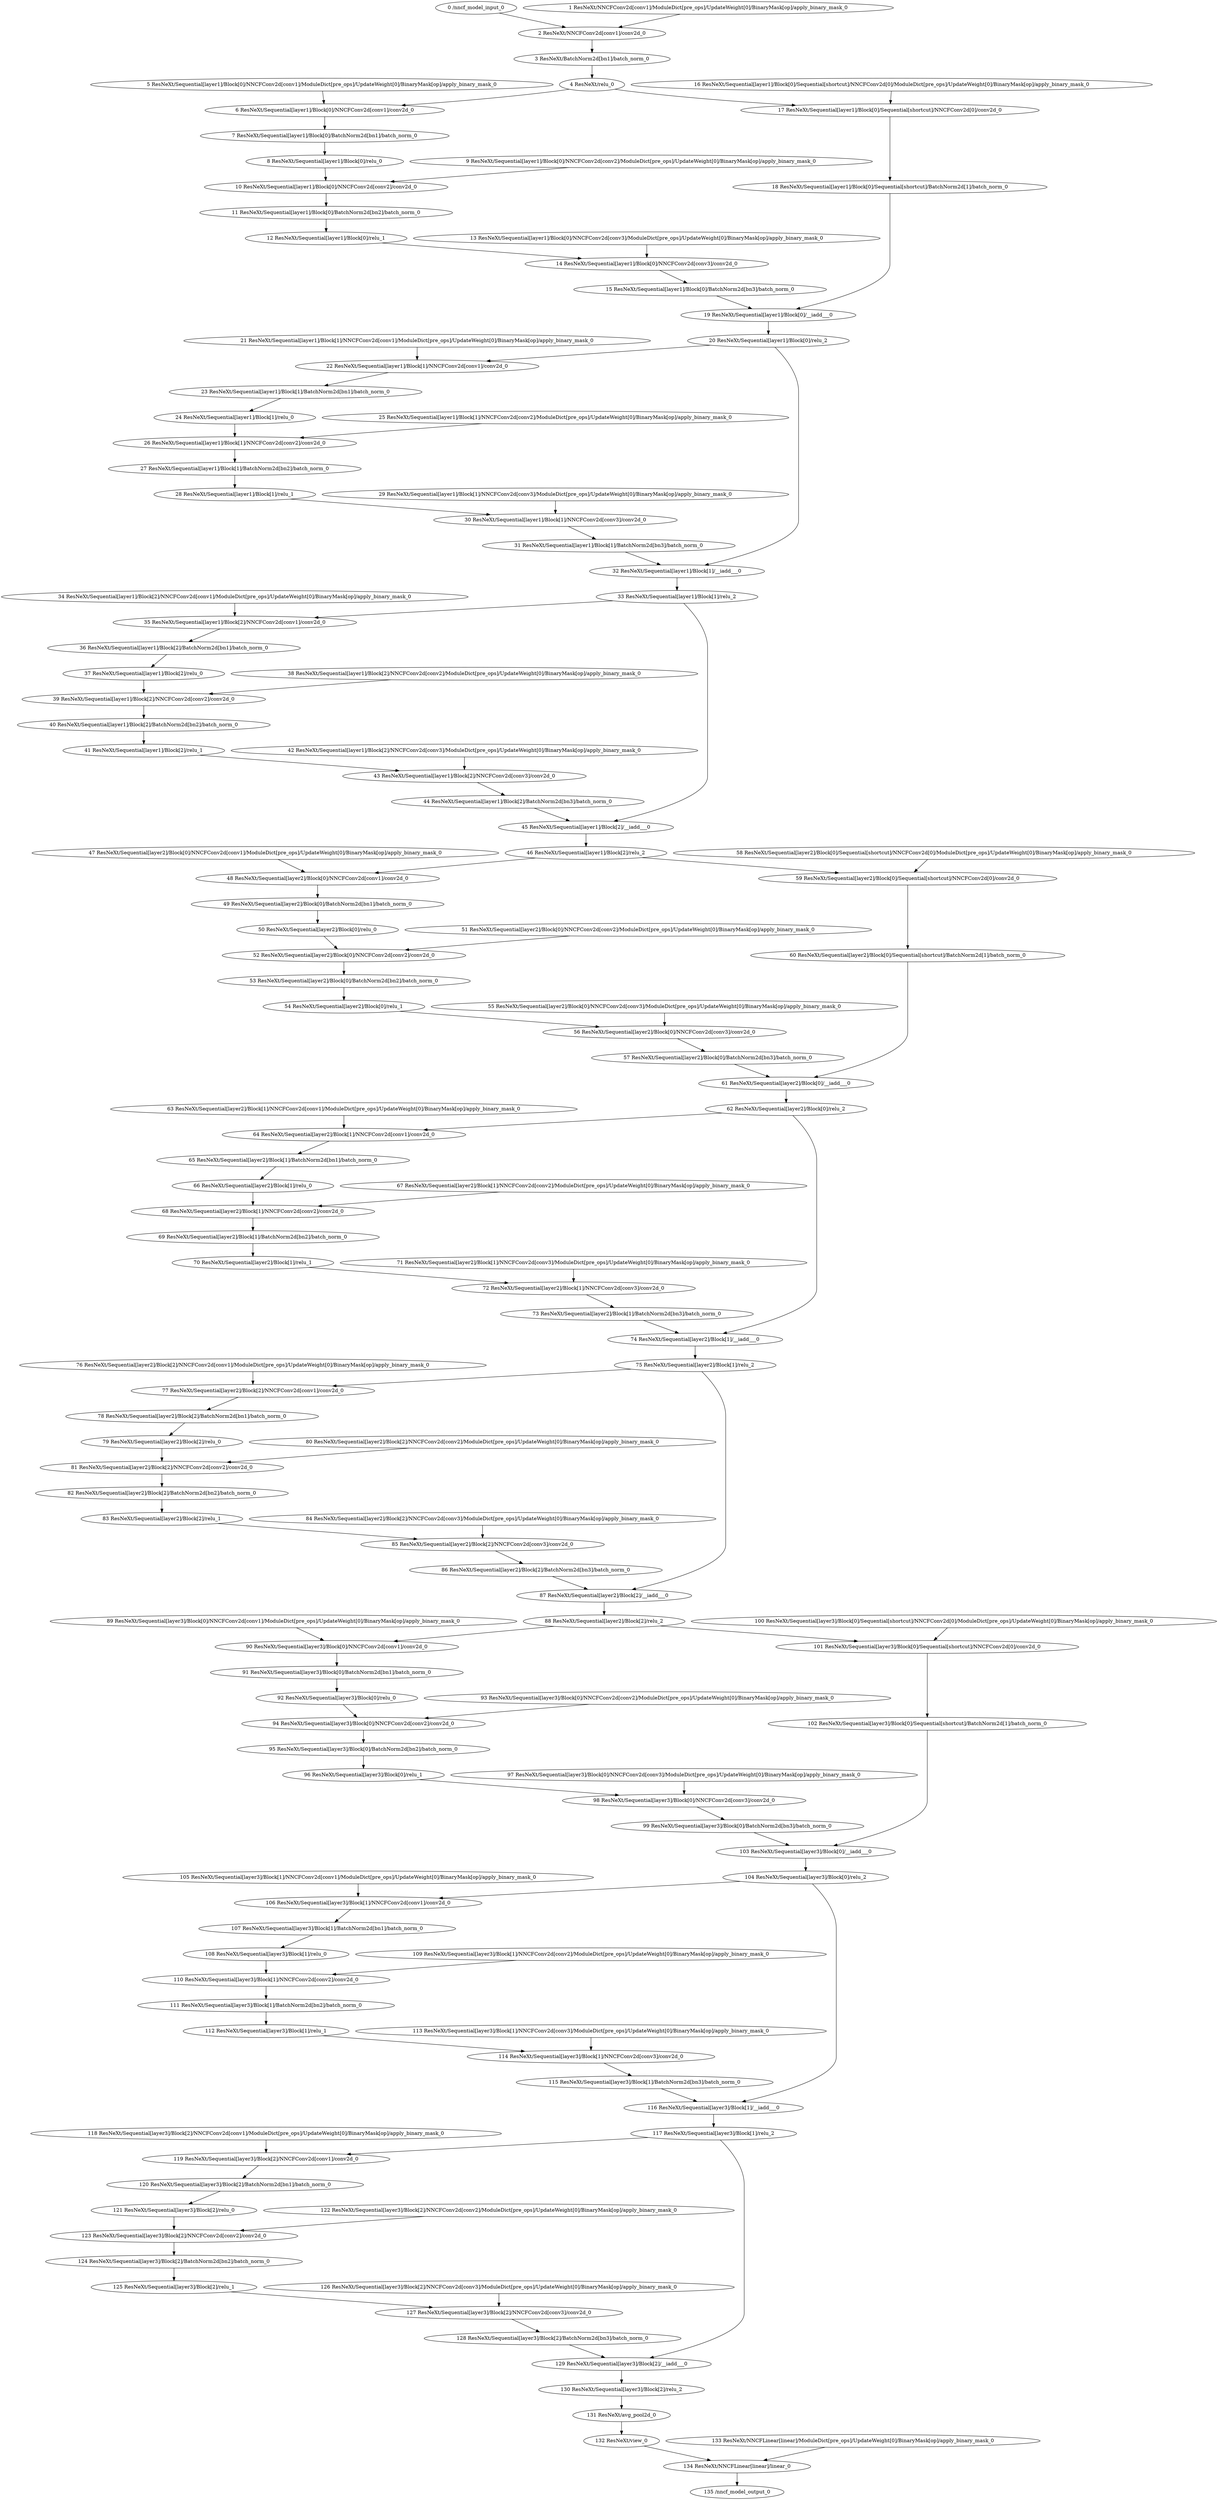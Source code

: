 strict digraph  {
"0 /nncf_model_input_0" [id=0, type=nncf_model_input];
"1 ResNeXt/NNCFConv2d[conv1]/ModuleDict[pre_ops]/UpdateWeight[0]/BinaryMask[op]/apply_binary_mask_0" [id=1, type=apply_binary_mask];
"2 ResNeXt/NNCFConv2d[conv1]/conv2d_0" [id=2, type=conv2d];
"3 ResNeXt/BatchNorm2d[bn1]/batch_norm_0" [id=3, type=batch_norm];
"4 ResNeXt/relu_0" [id=4, type=relu];
"5 ResNeXt/Sequential[layer1]/Block[0]/NNCFConv2d[conv1]/ModuleDict[pre_ops]/UpdateWeight[0]/BinaryMask[op]/apply_binary_mask_0" [id=5, type=apply_binary_mask];
"6 ResNeXt/Sequential[layer1]/Block[0]/NNCFConv2d[conv1]/conv2d_0" [id=6, type=conv2d];
"7 ResNeXt/Sequential[layer1]/Block[0]/BatchNorm2d[bn1]/batch_norm_0" [id=7, type=batch_norm];
"8 ResNeXt/Sequential[layer1]/Block[0]/relu_0" [id=8, type=relu];
"9 ResNeXt/Sequential[layer1]/Block[0]/NNCFConv2d[conv2]/ModuleDict[pre_ops]/UpdateWeight[0]/BinaryMask[op]/apply_binary_mask_0" [id=9, type=apply_binary_mask];
"10 ResNeXt/Sequential[layer1]/Block[0]/NNCFConv2d[conv2]/conv2d_0" [id=10, type=conv2d];
"11 ResNeXt/Sequential[layer1]/Block[0]/BatchNorm2d[bn2]/batch_norm_0" [id=11, type=batch_norm];
"12 ResNeXt/Sequential[layer1]/Block[0]/relu_1" [id=12, type=relu];
"13 ResNeXt/Sequential[layer1]/Block[0]/NNCFConv2d[conv3]/ModuleDict[pre_ops]/UpdateWeight[0]/BinaryMask[op]/apply_binary_mask_0" [id=13, type=apply_binary_mask];
"14 ResNeXt/Sequential[layer1]/Block[0]/NNCFConv2d[conv3]/conv2d_0" [id=14, type=conv2d];
"15 ResNeXt/Sequential[layer1]/Block[0]/BatchNorm2d[bn3]/batch_norm_0" [id=15, type=batch_norm];
"16 ResNeXt/Sequential[layer1]/Block[0]/Sequential[shortcut]/NNCFConv2d[0]/ModuleDict[pre_ops]/UpdateWeight[0]/BinaryMask[op]/apply_binary_mask_0" [id=16, type=apply_binary_mask];
"17 ResNeXt/Sequential[layer1]/Block[0]/Sequential[shortcut]/NNCFConv2d[0]/conv2d_0" [id=17, type=conv2d];
"18 ResNeXt/Sequential[layer1]/Block[0]/Sequential[shortcut]/BatchNorm2d[1]/batch_norm_0" [id=18, type=batch_norm];
"19 ResNeXt/Sequential[layer1]/Block[0]/__iadd___0" [id=19, type=__iadd__];
"20 ResNeXt/Sequential[layer1]/Block[0]/relu_2" [id=20, type=relu];
"21 ResNeXt/Sequential[layer1]/Block[1]/NNCFConv2d[conv1]/ModuleDict[pre_ops]/UpdateWeight[0]/BinaryMask[op]/apply_binary_mask_0" [id=21, type=apply_binary_mask];
"22 ResNeXt/Sequential[layer1]/Block[1]/NNCFConv2d[conv1]/conv2d_0" [id=22, type=conv2d];
"23 ResNeXt/Sequential[layer1]/Block[1]/BatchNorm2d[bn1]/batch_norm_0" [id=23, type=batch_norm];
"24 ResNeXt/Sequential[layer1]/Block[1]/relu_0" [id=24, type=relu];
"25 ResNeXt/Sequential[layer1]/Block[1]/NNCFConv2d[conv2]/ModuleDict[pre_ops]/UpdateWeight[0]/BinaryMask[op]/apply_binary_mask_0" [id=25, type=apply_binary_mask];
"26 ResNeXt/Sequential[layer1]/Block[1]/NNCFConv2d[conv2]/conv2d_0" [id=26, type=conv2d];
"27 ResNeXt/Sequential[layer1]/Block[1]/BatchNorm2d[bn2]/batch_norm_0" [id=27, type=batch_norm];
"28 ResNeXt/Sequential[layer1]/Block[1]/relu_1" [id=28, type=relu];
"29 ResNeXt/Sequential[layer1]/Block[1]/NNCFConv2d[conv3]/ModuleDict[pre_ops]/UpdateWeight[0]/BinaryMask[op]/apply_binary_mask_0" [id=29, type=apply_binary_mask];
"30 ResNeXt/Sequential[layer1]/Block[1]/NNCFConv2d[conv3]/conv2d_0" [id=30, type=conv2d];
"31 ResNeXt/Sequential[layer1]/Block[1]/BatchNorm2d[bn3]/batch_norm_0" [id=31, type=batch_norm];
"32 ResNeXt/Sequential[layer1]/Block[1]/__iadd___0" [id=32, type=__iadd__];
"33 ResNeXt/Sequential[layer1]/Block[1]/relu_2" [id=33, type=relu];
"34 ResNeXt/Sequential[layer1]/Block[2]/NNCFConv2d[conv1]/ModuleDict[pre_ops]/UpdateWeight[0]/BinaryMask[op]/apply_binary_mask_0" [id=34, type=apply_binary_mask];
"35 ResNeXt/Sequential[layer1]/Block[2]/NNCFConv2d[conv1]/conv2d_0" [id=35, type=conv2d];
"36 ResNeXt/Sequential[layer1]/Block[2]/BatchNorm2d[bn1]/batch_norm_0" [id=36, type=batch_norm];
"37 ResNeXt/Sequential[layer1]/Block[2]/relu_0" [id=37, type=relu];
"38 ResNeXt/Sequential[layer1]/Block[2]/NNCFConv2d[conv2]/ModuleDict[pre_ops]/UpdateWeight[0]/BinaryMask[op]/apply_binary_mask_0" [id=38, type=apply_binary_mask];
"39 ResNeXt/Sequential[layer1]/Block[2]/NNCFConv2d[conv2]/conv2d_0" [id=39, type=conv2d];
"40 ResNeXt/Sequential[layer1]/Block[2]/BatchNorm2d[bn2]/batch_norm_0" [id=40, type=batch_norm];
"41 ResNeXt/Sequential[layer1]/Block[2]/relu_1" [id=41, type=relu];
"42 ResNeXt/Sequential[layer1]/Block[2]/NNCFConv2d[conv3]/ModuleDict[pre_ops]/UpdateWeight[0]/BinaryMask[op]/apply_binary_mask_0" [id=42, type=apply_binary_mask];
"43 ResNeXt/Sequential[layer1]/Block[2]/NNCFConv2d[conv3]/conv2d_0" [id=43, type=conv2d];
"44 ResNeXt/Sequential[layer1]/Block[2]/BatchNorm2d[bn3]/batch_norm_0" [id=44, type=batch_norm];
"45 ResNeXt/Sequential[layer1]/Block[2]/__iadd___0" [id=45, type=__iadd__];
"46 ResNeXt/Sequential[layer1]/Block[2]/relu_2" [id=46, type=relu];
"47 ResNeXt/Sequential[layer2]/Block[0]/NNCFConv2d[conv1]/ModuleDict[pre_ops]/UpdateWeight[0]/BinaryMask[op]/apply_binary_mask_0" [id=47, type=apply_binary_mask];
"48 ResNeXt/Sequential[layer2]/Block[0]/NNCFConv2d[conv1]/conv2d_0" [id=48, type=conv2d];
"49 ResNeXt/Sequential[layer2]/Block[0]/BatchNorm2d[bn1]/batch_norm_0" [id=49, type=batch_norm];
"50 ResNeXt/Sequential[layer2]/Block[0]/relu_0" [id=50, type=relu];
"51 ResNeXt/Sequential[layer2]/Block[0]/NNCFConv2d[conv2]/ModuleDict[pre_ops]/UpdateWeight[0]/BinaryMask[op]/apply_binary_mask_0" [id=51, type=apply_binary_mask];
"52 ResNeXt/Sequential[layer2]/Block[0]/NNCFConv2d[conv2]/conv2d_0" [id=52, type=conv2d];
"53 ResNeXt/Sequential[layer2]/Block[0]/BatchNorm2d[bn2]/batch_norm_0" [id=53, type=batch_norm];
"54 ResNeXt/Sequential[layer2]/Block[0]/relu_1" [id=54, type=relu];
"55 ResNeXt/Sequential[layer2]/Block[0]/NNCFConv2d[conv3]/ModuleDict[pre_ops]/UpdateWeight[0]/BinaryMask[op]/apply_binary_mask_0" [id=55, type=apply_binary_mask];
"56 ResNeXt/Sequential[layer2]/Block[0]/NNCFConv2d[conv3]/conv2d_0" [id=56, type=conv2d];
"57 ResNeXt/Sequential[layer2]/Block[0]/BatchNorm2d[bn3]/batch_norm_0" [id=57, type=batch_norm];
"58 ResNeXt/Sequential[layer2]/Block[0]/Sequential[shortcut]/NNCFConv2d[0]/ModuleDict[pre_ops]/UpdateWeight[0]/BinaryMask[op]/apply_binary_mask_0" [id=58, type=apply_binary_mask];
"59 ResNeXt/Sequential[layer2]/Block[0]/Sequential[shortcut]/NNCFConv2d[0]/conv2d_0" [id=59, type=conv2d];
"60 ResNeXt/Sequential[layer2]/Block[0]/Sequential[shortcut]/BatchNorm2d[1]/batch_norm_0" [id=60, type=batch_norm];
"61 ResNeXt/Sequential[layer2]/Block[0]/__iadd___0" [id=61, type=__iadd__];
"62 ResNeXt/Sequential[layer2]/Block[0]/relu_2" [id=62, type=relu];
"63 ResNeXt/Sequential[layer2]/Block[1]/NNCFConv2d[conv1]/ModuleDict[pre_ops]/UpdateWeight[0]/BinaryMask[op]/apply_binary_mask_0" [id=63, type=apply_binary_mask];
"64 ResNeXt/Sequential[layer2]/Block[1]/NNCFConv2d[conv1]/conv2d_0" [id=64, type=conv2d];
"65 ResNeXt/Sequential[layer2]/Block[1]/BatchNorm2d[bn1]/batch_norm_0" [id=65, type=batch_norm];
"66 ResNeXt/Sequential[layer2]/Block[1]/relu_0" [id=66, type=relu];
"67 ResNeXt/Sequential[layer2]/Block[1]/NNCFConv2d[conv2]/ModuleDict[pre_ops]/UpdateWeight[0]/BinaryMask[op]/apply_binary_mask_0" [id=67, type=apply_binary_mask];
"68 ResNeXt/Sequential[layer2]/Block[1]/NNCFConv2d[conv2]/conv2d_0" [id=68, type=conv2d];
"69 ResNeXt/Sequential[layer2]/Block[1]/BatchNorm2d[bn2]/batch_norm_0" [id=69, type=batch_norm];
"70 ResNeXt/Sequential[layer2]/Block[1]/relu_1" [id=70, type=relu];
"71 ResNeXt/Sequential[layer2]/Block[1]/NNCFConv2d[conv3]/ModuleDict[pre_ops]/UpdateWeight[0]/BinaryMask[op]/apply_binary_mask_0" [id=71, type=apply_binary_mask];
"72 ResNeXt/Sequential[layer2]/Block[1]/NNCFConv2d[conv3]/conv2d_0" [id=72, type=conv2d];
"73 ResNeXt/Sequential[layer2]/Block[1]/BatchNorm2d[bn3]/batch_norm_0" [id=73, type=batch_norm];
"74 ResNeXt/Sequential[layer2]/Block[1]/__iadd___0" [id=74, type=__iadd__];
"75 ResNeXt/Sequential[layer2]/Block[1]/relu_2" [id=75, type=relu];
"76 ResNeXt/Sequential[layer2]/Block[2]/NNCFConv2d[conv1]/ModuleDict[pre_ops]/UpdateWeight[0]/BinaryMask[op]/apply_binary_mask_0" [id=76, type=apply_binary_mask];
"77 ResNeXt/Sequential[layer2]/Block[2]/NNCFConv2d[conv1]/conv2d_0" [id=77, type=conv2d];
"78 ResNeXt/Sequential[layer2]/Block[2]/BatchNorm2d[bn1]/batch_norm_0" [id=78, type=batch_norm];
"79 ResNeXt/Sequential[layer2]/Block[2]/relu_0" [id=79, type=relu];
"80 ResNeXt/Sequential[layer2]/Block[2]/NNCFConv2d[conv2]/ModuleDict[pre_ops]/UpdateWeight[0]/BinaryMask[op]/apply_binary_mask_0" [id=80, type=apply_binary_mask];
"81 ResNeXt/Sequential[layer2]/Block[2]/NNCFConv2d[conv2]/conv2d_0" [id=81, type=conv2d];
"82 ResNeXt/Sequential[layer2]/Block[2]/BatchNorm2d[bn2]/batch_norm_0" [id=82, type=batch_norm];
"83 ResNeXt/Sequential[layer2]/Block[2]/relu_1" [id=83, type=relu];
"84 ResNeXt/Sequential[layer2]/Block[2]/NNCFConv2d[conv3]/ModuleDict[pre_ops]/UpdateWeight[0]/BinaryMask[op]/apply_binary_mask_0" [id=84, type=apply_binary_mask];
"85 ResNeXt/Sequential[layer2]/Block[2]/NNCFConv2d[conv3]/conv2d_0" [id=85, type=conv2d];
"86 ResNeXt/Sequential[layer2]/Block[2]/BatchNorm2d[bn3]/batch_norm_0" [id=86, type=batch_norm];
"87 ResNeXt/Sequential[layer2]/Block[2]/__iadd___0" [id=87, type=__iadd__];
"88 ResNeXt/Sequential[layer2]/Block[2]/relu_2" [id=88, type=relu];
"89 ResNeXt/Sequential[layer3]/Block[0]/NNCFConv2d[conv1]/ModuleDict[pre_ops]/UpdateWeight[0]/BinaryMask[op]/apply_binary_mask_0" [id=89, type=apply_binary_mask];
"90 ResNeXt/Sequential[layer3]/Block[0]/NNCFConv2d[conv1]/conv2d_0" [id=90, type=conv2d];
"91 ResNeXt/Sequential[layer3]/Block[0]/BatchNorm2d[bn1]/batch_norm_0" [id=91, type=batch_norm];
"92 ResNeXt/Sequential[layer3]/Block[0]/relu_0" [id=92, type=relu];
"93 ResNeXt/Sequential[layer3]/Block[0]/NNCFConv2d[conv2]/ModuleDict[pre_ops]/UpdateWeight[0]/BinaryMask[op]/apply_binary_mask_0" [id=93, type=apply_binary_mask];
"94 ResNeXt/Sequential[layer3]/Block[0]/NNCFConv2d[conv2]/conv2d_0" [id=94, type=conv2d];
"95 ResNeXt/Sequential[layer3]/Block[0]/BatchNorm2d[bn2]/batch_norm_0" [id=95, type=batch_norm];
"96 ResNeXt/Sequential[layer3]/Block[0]/relu_1" [id=96, type=relu];
"97 ResNeXt/Sequential[layer3]/Block[0]/NNCFConv2d[conv3]/ModuleDict[pre_ops]/UpdateWeight[0]/BinaryMask[op]/apply_binary_mask_0" [id=97, type=apply_binary_mask];
"98 ResNeXt/Sequential[layer3]/Block[0]/NNCFConv2d[conv3]/conv2d_0" [id=98, type=conv2d];
"99 ResNeXt/Sequential[layer3]/Block[0]/BatchNorm2d[bn3]/batch_norm_0" [id=99, type=batch_norm];
"100 ResNeXt/Sequential[layer3]/Block[0]/Sequential[shortcut]/NNCFConv2d[0]/ModuleDict[pre_ops]/UpdateWeight[0]/BinaryMask[op]/apply_binary_mask_0" [id=100, type=apply_binary_mask];
"101 ResNeXt/Sequential[layer3]/Block[0]/Sequential[shortcut]/NNCFConv2d[0]/conv2d_0" [id=101, type=conv2d];
"102 ResNeXt/Sequential[layer3]/Block[0]/Sequential[shortcut]/BatchNorm2d[1]/batch_norm_0" [id=102, type=batch_norm];
"103 ResNeXt/Sequential[layer3]/Block[0]/__iadd___0" [id=103, type=__iadd__];
"104 ResNeXt/Sequential[layer3]/Block[0]/relu_2" [id=104, type=relu];
"105 ResNeXt/Sequential[layer3]/Block[1]/NNCFConv2d[conv1]/ModuleDict[pre_ops]/UpdateWeight[0]/BinaryMask[op]/apply_binary_mask_0" [id=105, type=apply_binary_mask];
"106 ResNeXt/Sequential[layer3]/Block[1]/NNCFConv2d[conv1]/conv2d_0" [id=106, type=conv2d];
"107 ResNeXt/Sequential[layer3]/Block[1]/BatchNorm2d[bn1]/batch_norm_0" [id=107, type=batch_norm];
"108 ResNeXt/Sequential[layer3]/Block[1]/relu_0" [id=108, type=relu];
"109 ResNeXt/Sequential[layer3]/Block[1]/NNCFConv2d[conv2]/ModuleDict[pre_ops]/UpdateWeight[0]/BinaryMask[op]/apply_binary_mask_0" [id=109, type=apply_binary_mask];
"110 ResNeXt/Sequential[layer3]/Block[1]/NNCFConv2d[conv2]/conv2d_0" [id=110, type=conv2d];
"111 ResNeXt/Sequential[layer3]/Block[1]/BatchNorm2d[bn2]/batch_norm_0" [id=111, type=batch_norm];
"112 ResNeXt/Sequential[layer3]/Block[1]/relu_1" [id=112, type=relu];
"113 ResNeXt/Sequential[layer3]/Block[1]/NNCFConv2d[conv3]/ModuleDict[pre_ops]/UpdateWeight[0]/BinaryMask[op]/apply_binary_mask_0" [id=113, type=apply_binary_mask];
"114 ResNeXt/Sequential[layer3]/Block[1]/NNCFConv2d[conv3]/conv2d_0" [id=114, type=conv2d];
"115 ResNeXt/Sequential[layer3]/Block[1]/BatchNorm2d[bn3]/batch_norm_0" [id=115, type=batch_norm];
"116 ResNeXt/Sequential[layer3]/Block[1]/__iadd___0" [id=116, type=__iadd__];
"117 ResNeXt/Sequential[layer3]/Block[1]/relu_2" [id=117, type=relu];
"118 ResNeXt/Sequential[layer3]/Block[2]/NNCFConv2d[conv1]/ModuleDict[pre_ops]/UpdateWeight[0]/BinaryMask[op]/apply_binary_mask_0" [id=118, type=apply_binary_mask];
"119 ResNeXt/Sequential[layer3]/Block[2]/NNCFConv2d[conv1]/conv2d_0" [id=119, type=conv2d];
"120 ResNeXt/Sequential[layer3]/Block[2]/BatchNorm2d[bn1]/batch_norm_0" [id=120, type=batch_norm];
"121 ResNeXt/Sequential[layer3]/Block[2]/relu_0" [id=121, type=relu];
"122 ResNeXt/Sequential[layer3]/Block[2]/NNCFConv2d[conv2]/ModuleDict[pre_ops]/UpdateWeight[0]/BinaryMask[op]/apply_binary_mask_0" [id=122, type=apply_binary_mask];
"123 ResNeXt/Sequential[layer3]/Block[2]/NNCFConv2d[conv2]/conv2d_0" [id=123, type=conv2d];
"124 ResNeXt/Sequential[layer3]/Block[2]/BatchNorm2d[bn2]/batch_norm_0" [id=124, type=batch_norm];
"125 ResNeXt/Sequential[layer3]/Block[2]/relu_1" [id=125, type=relu];
"126 ResNeXt/Sequential[layer3]/Block[2]/NNCFConv2d[conv3]/ModuleDict[pre_ops]/UpdateWeight[0]/BinaryMask[op]/apply_binary_mask_0" [id=126, type=apply_binary_mask];
"127 ResNeXt/Sequential[layer3]/Block[2]/NNCFConv2d[conv3]/conv2d_0" [id=127, type=conv2d];
"128 ResNeXt/Sequential[layer3]/Block[2]/BatchNorm2d[bn3]/batch_norm_0" [id=128, type=batch_norm];
"129 ResNeXt/Sequential[layer3]/Block[2]/__iadd___0" [id=129, type=__iadd__];
"130 ResNeXt/Sequential[layer3]/Block[2]/relu_2" [id=130, type=relu];
"131 ResNeXt/avg_pool2d_0" [id=131, type=avg_pool2d];
"132 ResNeXt/view_0" [id=132, type=view];
"133 ResNeXt/NNCFLinear[linear]/ModuleDict[pre_ops]/UpdateWeight[0]/BinaryMask[op]/apply_binary_mask_0" [id=133, type=apply_binary_mask];
"134 ResNeXt/NNCFLinear[linear]/linear_0" [id=134, type=linear];
"135 /nncf_model_output_0" [id=135, type=nncf_model_output];
"0 /nncf_model_input_0" -> "2 ResNeXt/NNCFConv2d[conv1]/conv2d_0";
"1 ResNeXt/NNCFConv2d[conv1]/ModuleDict[pre_ops]/UpdateWeight[0]/BinaryMask[op]/apply_binary_mask_0" -> "2 ResNeXt/NNCFConv2d[conv1]/conv2d_0";
"2 ResNeXt/NNCFConv2d[conv1]/conv2d_0" -> "3 ResNeXt/BatchNorm2d[bn1]/batch_norm_0";
"3 ResNeXt/BatchNorm2d[bn1]/batch_norm_0" -> "4 ResNeXt/relu_0";
"4 ResNeXt/relu_0" -> "6 ResNeXt/Sequential[layer1]/Block[0]/NNCFConv2d[conv1]/conv2d_0";
"5 ResNeXt/Sequential[layer1]/Block[0]/NNCFConv2d[conv1]/ModuleDict[pre_ops]/UpdateWeight[0]/BinaryMask[op]/apply_binary_mask_0" -> "6 ResNeXt/Sequential[layer1]/Block[0]/NNCFConv2d[conv1]/conv2d_0";
"6 ResNeXt/Sequential[layer1]/Block[0]/NNCFConv2d[conv1]/conv2d_0" -> "7 ResNeXt/Sequential[layer1]/Block[0]/BatchNorm2d[bn1]/batch_norm_0";
"7 ResNeXt/Sequential[layer1]/Block[0]/BatchNorm2d[bn1]/batch_norm_0" -> "8 ResNeXt/Sequential[layer1]/Block[0]/relu_0";
"4 ResNeXt/relu_0" -> "17 ResNeXt/Sequential[layer1]/Block[0]/Sequential[shortcut]/NNCFConv2d[0]/conv2d_0";
"8 ResNeXt/Sequential[layer1]/Block[0]/relu_0" -> "10 ResNeXt/Sequential[layer1]/Block[0]/NNCFConv2d[conv2]/conv2d_0";
"9 ResNeXt/Sequential[layer1]/Block[0]/NNCFConv2d[conv2]/ModuleDict[pre_ops]/UpdateWeight[0]/BinaryMask[op]/apply_binary_mask_0" -> "10 ResNeXt/Sequential[layer1]/Block[0]/NNCFConv2d[conv2]/conv2d_0";
"10 ResNeXt/Sequential[layer1]/Block[0]/NNCFConv2d[conv2]/conv2d_0" -> "11 ResNeXt/Sequential[layer1]/Block[0]/BatchNorm2d[bn2]/batch_norm_0";
"11 ResNeXt/Sequential[layer1]/Block[0]/BatchNorm2d[bn2]/batch_norm_0" -> "12 ResNeXt/Sequential[layer1]/Block[0]/relu_1";
"12 ResNeXt/Sequential[layer1]/Block[0]/relu_1" -> "14 ResNeXt/Sequential[layer1]/Block[0]/NNCFConv2d[conv3]/conv2d_0";
"13 ResNeXt/Sequential[layer1]/Block[0]/NNCFConv2d[conv3]/ModuleDict[pre_ops]/UpdateWeight[0]/BinaryMask[op]/apply_binary_mask_0" -> "14 ResNeXt/Sequential[layer1]/Block[0]/NNCFConv2d[conv3]/conv2d_0";
"14 ResNeXt/Sequential[layer1]/Block[0]/NNCFConv2d[conv3]/conv2d_0" -> "15 ResNeXt/Sequential[layer1]/Block[0]/BatchNorm2d[bn3]/batch_norm_0";
"15 ResNeXt/Sequential[layer1]/Block[0]/BatchNorm2d[bn3]/batch_norm_0" -> "19 ResNeXt/Sequential[layer1]/Block[0]/__iadd___0";
"16 ResNeXt/Sequential[layer1]/Block[0]/Sequential[shortcut]/NNCFConv2d[0]/ModuleDict[pre_ops]/UpdateWeight[0]/BinaryMask[op]/apply_binary_mask_0" -> "17 ResNeXt/Sequential[layer1]/Block[0]/Sequential[shortcut]/NNCFConv2d[0]/conv2d_0";
"17 ResNeXt/Sequential[layer1]/Block[0]/Sequential[shortcut]/NNCFConv2d[0]/conv2d_0" -> "18 ResNeXt/Sequential[layer1]/Block[0]/Sequential[shortcut]/BatchNorm2d[1]/batch_norm_0";
"18 ResNeXt/Sequential[layer1]/Block[0]/Sequential[shortcut]/BatchNorm2d[1]/batch_norm_0" -> "19 ResNeXt/Sequential[layer1]/Block[0]/__iadd___0";
"19 ResNeXt/Sequential[layer1]/Block[0]/__iadd___0" -> "20 ResNeXt/Sequential[layer1]/Block[0]/relu_2";
"20 ResNeXt/Sequential[layer1]/Block[0]/relu_2" -> "22 ResNeXt/Sequential[layer1]/Block[1]/NNCFConv2d[conv1]/conv2d_0";
"20 ResNeXt/Sequential[layer1]/Block[0]/relu_2" -> "32 ResNeXt/Sequential[layer1]/Block[1]/__iadd___0";
"21 ResNeXt/Sequential[layer1]/Block[1]/NNCFConv2d[conv1]/ModuleDict[pre_ops]/UpdateWeight[0]/BinaryMask[op]/apply_binary_mask_0" -> "22 ResNeXt/Sequential[layer1]/Block[1]/NNCFConv2d[conv1]/conv2d_0";
"22 ResNeXt/Sequential[layer1]/Block[1]/NNCFConv2d[conv1]/conv2d_0" -> "23 ResNeXt/Sequential[layer1]/Block[1]/BatchNorm2d[bn1]/batch_norm_0";
"23 ResNeXt/Sequential[layer1]/Block[1]/BatchNorm2d[bn1]/batch_norm_0" -> "24 ResNeXt/Sequential[layer1]/Block[1]/relu_0";
"24 ResNeXt/Sequential[layer1]/Block[1]/relu_0" -> "26 ResNeXt/Sequential[layer1]/Block[1]/NNCFConv2d[conv2]/conv2d_0";
"25 ResNeXt/Sequential[layer1]/Block[1]/NNCFConv2d[conv2]/ModuleDict[pre_ops]/UpdateWeight[0]/BinaryMask[op]/apply_binary_mask_0" -> "26 ResNeXt/Sequential[layer1]/Block[1]/NNCFConv2d[conv2]/conv2d_0";
"26 ResNeXt/Sequential[layer1]/Block[1]/NNCFConv2d[conv2]/conv2d_0" -> "27 ResNeXt/Sequential[layer1]/Block[1]/BatchNorm2d[bn2]/batch_norm_0";
"27 ResNeXt/Sequential[layer1]/Block[1]/BatchNorm2d[bn2]/batch_norm_0" -> "28 ResNeXt/Sequential[layer1]/Block[1]/relu_1";
"28 ResNeXt/Sequential[layer1]/Block[1]/relu_1" -> "30 ResNeXt/Sequential[layer1]/Block[1]/NNCFConv2d[conv3]/conv2d_0";
"29 ResNeXt/Sequential[layer1]/Block[1]/NNCFConv2d[conv3]/ModuleDict[pre_ops]/UpdateWeight[0]/BinaryMask[op]/apply_binary_mask_0" -> "30 ResNeXt/Sequential[layer1]/Block[1]/NNCFConv2d[conv3]/conv2d_0";
"30 ResNeXt/Sequential[layer1]/Block[1]/NNCFConv2d[conv3]/conv2d_0" -> "31 ResNeXt/Sequential[layer1]/Block[1]/BatchNorm2d[bn3]/batch_norm_0";
"31 ResNeXt/Sequential[layer1]/Block[1]/BatchNorm2d[bn3]/batch_norm_0" -> "32 ResNeXt/Sequential[layer1]/Block[1]/__iadd___0";
"32 ResNeXt/Sequential[layer1]/Block[1]/__iadd___0" -> "33 ResNeXt/Sequential[layer1]/Block[1]/relu_2";
"33 ResNeXt/Sequential[layer1]/Block[1]/relu_2" -> "35 ResNeXt/Sequential[layer1]/Block[2]/NNCFConv2d[conv1]/conv2d_0";
"33 ResNeXt/Sequential[layer1]/Block[1]/relu_2" -> "45 ResNeXt/Sequential[layer1]/Block[2]/__iadd___0";
"34 ResNeXt/Sequential[layer1]/Block[2]/NNCFConv2d[conv1]/ModuleDict[pre_ops]/UpdateWeight[0]/BinaryMask[op]/apply_binary_mask_0" -> "35 ResNeXt/Sequential[layer1]/Block[2]/NNCFConv2d[conv1]/conv2d_0";
"35 ResNeXt/Sequential[layer1]/Block[2]/NNCFConv2d[conv1]/conv2d_0" -> "36 ResNeXt/Sequential[layer1]/Block[2]/BatchNorm2d[bn1]/batch_norm_0";
"36 ResNeXt/Sequential[layer1]/Block[2]/BatchNorm2d[bn1]/batch_norm_0" -> "37 ResNeXt/Sequential[layer1]/Block[2]/relu_0";
"37 ResNeXt/Sequential[layer1]/Block[2]/relu_0" -> "39 ResNeXt/Sequential[layer1]/Block[2]/NNCFConv2d[conv2]/conv2d_0";
"38 ResNeXt/Sequential[layer1]/Block[2]/NNCFConv2d[conv2]/ModuleDict[pre_ops]/UpdateWeight[0]/BinaryMask[op]/apply_binary_mask_0" -> "39 ResNeXt/Sequential[layer1]/Block[2]/NNCFConv2d[conv2]/conv2d_0";
"39 ResNeXt/Sequential[layer1]/Block[2]/NNCFConv2d[conv2]/conv2d_0" -> "40 ResNeXt/Sequential[layer1]/Block[2]/BatchNorm2d[bn2]/batch_norm_0";
"40 ResNeXt/Sequential[layer1]/Block[2]/BatchNorm2d[bn2]/batch_norm_0" -> "41 ResNeXt/Sequential[layer1]/Block[2]/relu_1";
"41 ResNeXt/Sequential[layer1]/Block[2]/relu_1" -> "43 ResNeXt/Sequential[layer1]/Block[2]/NNCFConv2d[conv3]/conv2d_0";
"42 ResNeXt/Sequential[layer1]/Block[2]/NNCFConv2d[conv3]/ModuleDict[pre_ops]/UpdateWeight[0]/BinaryMask[op]/apply_binary_mask_0" -> "43 ResNeXt/Sequential[layer1]/Block[2]/NNCFConv2d[conv3]/conv2d_0";
"43 ResNeXt/Sequential[layer1]/Block[2]/NNCFConv2d[conv3]/conv2d_0" -> "44 ResNeXt/Sequential[layer1]/Block[2]/BatchNorm2d[bn3]/batch_norm_0";
"44 ResNeXt/Sequential[layer1]/Block[2]/BatchNorm2d[bn3]/batch_norm_0" -> "45 ResNeXt/Sequential[layer1]/Block[2]/__iadd___0";
"45 ResNeXt/Sequential[layer1]/Block[2]/__iadd___0" -> "46 ResNeXt/Sequential[layer1]/Block[2]/relu_2";
"46 ResNeXt/Sequential[layer1]/Block[2]/relu_2" -> "48 ResNeXt/Sequential[layer2]/Block[0]/NNCFConv2d[conv1]/conv2d_0";
"46 ResNeXt/Sequential[layer1]/Block[2]/relu_2" -> "59 ResNeXt/Sequential[layer2]/Block[0]/Sequential[shortcut]/NNCFConv2d[0]/conv2d_0";
"47 ResNeXt/Sequential[layer2]/Block[0]/NNCFConv2d[conv1]/ModuleDict[pre_ops]/UpdateWeight[0]/BinaryMask[op]/apply_binary_mask_0" -> "48 ResNeXt/Sequential[layer2]/Block[0]/NNCFConv2d[conv1]/conv2d_0";
"48 ResNeXt/Sequential[layer2]/Block[0]/NNCFConv2d[conv1]/conv2d_0" -> "49 ResNeXt/Sequential[layer2]/Block[0]/BatchNorm2d[bn1]/batch_norm_0";
"49 ResNeXt/Sequential[layer2]/Block[0]/BatchNorm2d[bn1]/batch_norm_0" -> "50 ResNeXt/Sequential[layer2]/Block[0]/relu_0";
"50 ResNeXt/Sequential[layer2]/Block[0]/relu_0" -> "52 ResNeXt/Sequential[layer2]/Block[0]/NNCFConv2d[conv2]/conv2d_0";
"51 ResNeXt/Sequential[layer2]/Block[0]/NNCFConv2d[conv2]/ModuleDict[pre_ops]/UpdateWeight[0]/BinaryMask[op]/apply_binary_mask_0" -> "52 ResNeXt/Sequential[layer2]/Block[0]/NNCFConv2d[conv2]/conv2d_0";
"52 ResNeXt/Sequential[layer2]/Block[0]/NNCFConv2d[conv2]/conv2d_0" -> "53 ResNeXt/Sequential[layer2]/Block[0]/BatchNorm2d[bn2]/batch_norm_0";
"53 ResNeXt/Sequential[layer2]/Block[0]/BatchNorm2d[bn2]/batch_norm_0" -> "54 ResNeXt/Sequential[layer2]/Block[0]/relu_1";
"54 ResNeXt/Sequential[layer2]/Block[0]/relu_1" -> "56 ResNeXt/Sequential[layer2]/Block[0]/NNCFConv2d[conv3]/conv2d_0";
"55 ResNeXt/Sequential[layer2]/Block[0]/NNCFConv2d[conv3]/ModuleDict[pre_ops]/UpdateWeight[0]/BinaryMask[op]/apply_binary_mask_0" -> "56 ResNeXt/Sequential[layer2]/Block[0]/NNCFConv2d[conv3]/conv2d_0";
"56 ResNeXt/Sequential[layer2]/Block[0]/NNCFConv2d[conv3]/conv2d_0" -> "57 ResNeXt/Sequential[layer2]/Block[0]/BatchNorm2d[bn3]/batch_norm_0";
"57 ResNeXt/Sequential[layer2]/Block[0]/BatchNorm2d[bn3]/batch_norm_0" -> "61 ResNeXt/Sequential[layer2]/Block[0]/__iadd___0";
"58 ResNeXt/Sequential[layer2]/Block[0]/Sequential[shortcut]/NNCFConv2d[0]/ModuleDict[pre_ops]/UpdateWeight[0]/BinaryMask[op]/apply_binary_mask_0" -> "59 ResNeXt/Sequential[layer2]/Block[0]/Sequential[shortcut]/NNCFConv2d[0]/conv2d_0";
"59 ResNeXt/Sequential[layer2]/Block[0]/Sequential[shortcut]/NNCFConv2d[0]/conv2d_0" -> "60 ResNeXt/Sequential[layer2]/Block[0]/Sequential[shortcut]/BatchNorm2d[1]/batch_norm_0";
"60 ResNeXt/Sequential[layer2]/Block[0]/Sequential[shortcut]/BatchNorm2d[1]/batch_norm_0" -> "61 ResNeXt/Sequential[layer2]/Block[0]/__iadd___0";
"61 ResNeXt/Sequential[layer2]/Block[0]/__iadd___0" -> "62 ResNeXt/Sequential[layer2]/Block[0]/relu_2";
"62 ResNeXt/Sequential[layer2]/Block[0]/relu_2" -> "64 ResNeXt/Sequential[layer2]/Block[1]/NNCFConv2d[conv1]/conv2d_0";
"62 ResNeXt/Sequential[layer2]/Block[0]/relu_2" -> "74 ResNeXt/Sequential[layer2]/Block[1]/__iadd___0";
"63 ResNeXt/Sequential[layer2]/Block[1]/NNCFConv2d[conv1]/ModuleDict[pre_ops]/UpdateWeight[0]/BinaryMask[op]/apply_binary_mask_0" -> "64 ResNeXt/Sequential[layer2]/Block[1]/NNCFConv2d[conv1]/conv2d_0";
"64 ResNeXt/Sequential[layer2]/Block[1]/NNCFConv2d[conv1]/conv2d_0" -> "65 ResNeXt/Sequential[layer2]/Block[1]/BatchNorm2d[bn1]/batch_norm_0";
"65 ResNeXt/Sequential[layer2]/Block[1]/BatchNorm2d[bn1]/batch_norm_0" -> "66 ResNeXt/Sequential[layer2]/Block[1]/relu_0";
"66 ResNeXt/Sequential[layer2]/Block[1]/relu_0" -> "68 ResNeXt/Sequential[layer2]/Block[1]/NNCFConv2d[conv2]/conv2d_0";
"67 ResNeXt/Sequential[layer2]/Block[1]/NNCFConv2d[conv2]/ModuleDict[pre_ops]/UpdateWeight[0]/BinaryMask[op]/apply_binary_mask_0" -> "68 ResNeXt/Sequential[layer2]/Block[1]/NNCFConv2d[conv2]/conv2d_0";
"68 ResNeXt/Sequential[layer2]/Block[1]/NNCFConv2d[conv2]/conv2d_0" -> "69 ResNeXt/Sequential[layer2]/Block[1]/BatchNorm2d[bn2]/batch_norm_0";
"69 ResNeXt/Sequential[layer2]/Block[1]/BatchNorm2d[bn2]/batch_norm_0" -> "70 ResNeXt/Sequential[layer2]/Block[1]/relu_1";
"70 ResNeXt/Sequential[layer2]/Block[1]/relu_1" -> "72 ResNeXt/Sequential[layer2]/Block[1]/NNCFConv2d[conv3]/conv2d_0";
"71 ResNeXt/Sequential[layer2]/Block[1]/NNCFConv2d[conv3]/ModuleDict[pre_ops]/UpdateWeight[0]/BinaryMask[op]/apply_binary_mask_0" -> "72 ResNeXt/Sequential[layer2]/Block[1]/NNCFConv2d[conv3]/conv2d_0";
"72 ResNeXt/Sequential[layer2]/Block[1]/NNCFConv2d[conv3]/conv2d_0" -> "73 ResNeXt/Sequential[layer2]/Block[1]/BatchNorm2d[bn3]/batch_norm_0";
"73 ResNeXt/Sequential[layer2]/Block[1]/BatchNorm2d[bn3]/batch_norm_0" -> "74 ResNeXt/Sequential[layer2]/Block[1]/__iadd___0";
"74 ResNeXt/Sequential[layer2]/Block[1]/__iadd___0" -> "75 ResNeXt/Sequential[layer2]/Block[1]/relu_2";
"75 ResNeXt/Sequential[layer2]/Block[1]/relu_2" -> "77 ResNeXt/Sequential[layer2]/Block[2]/NNCFConv2d[conv1]/conv2d_0";
"75 ResNeXt/Sequential[layer2]/Block[1]/relu_2" -> "87 ResNeXt/Sequential[layer2]/Block[2]/__iadd___0";
"76 ResNeXt/Sequential[layer2]/Block[2]/NNCFConv2d[conv1]/ModuleDict[pre_ops]/UpdateWeight[0]/BinaryMask[op]/apply_binary_mask_0" -> "77 ResNeXt/Sequential[layer2]/Block[2]/NNCFConv2d[conv1]/conv2d_0";
"77 ResNeXt/Sequential[layer2]/Block[2]/NNCFConv2d[conv1]/conv2d_0" -> "78 ResNeXt/Sequential[layer2]/Block[2]/BatchNorm2d[bn1]/batch_norm_0";
"78 ResNeXt/Sequential[layer2]/Block[2]/BatchNorm2d[bn1]/batch_norm_0" -> "79 ResNeXt/Sequential[layer2]/Block[2]/relu_0";
"79 ResNeXt/Sequential[layer2]/Block[2]/relu_0" -> "81 ResNeXt/Sequential[layer2]/Block[2]/NNCFConv2d[conv2]/conv2d_0";
"80 ResNeXt/Sequential[layer2]/Block[2]/NNCFConv2d[conv2]/ModuleDict[pre_ops]/UpdateWeight[0]/BinaryMask[op]/apply_binary_mask_0" -> "81 ResNeXt/Sequential[layer2]/Block[2]/NNCFConv2d[conv2]/conv2d_0";
"81 ResNeXt/Sequential[layer2]/Block[2]/NNCFConv2d[conv2]/conv2d_0" -> "82 ResNeXt/Sequential[layer2]/Block[2]/BatchNorm2d[bn2]/batch_norm_0";
"82 ResNeXt/Sequential[layer2]/Block[2]/BatchNorm2d[bn2]/batch_norm_0" -> "83 ResNeXt/Sequential[layer2]/Block[2]/relu_1";
"83 ResNeXt/Sequential[layer2]/Block[2]/relu_1" -> "85 ResNeXt/Sequential[layer2]/Block[2]/NNCFConv2d[conv3]/conv2d_0";
"84 ResNeXt/Sequential[layer2]/Block[2]/NNCFConv2d[conv3]/ModuleDict[pre_ops]/UpdateWeight[0]/BinaryMask[op]/apply_binary_mask_0" -> "85 ResNeXt/Sequential[layer2]/Block[2]/NNCFConv2d[conv3]/conv2d_0";
"85 ResNeXt/Sequential[layer2]/Block[2]/NNCFConv2d[conv3]/conv2d_0" -> "86 ResNeXt/Sequential[layer2]/Block[2]/BatchNorm2d[bn3]/batch_norm_0";
"86 ResNeXt/Sequential[layer2]/Block[2]/BatchNorm2d[bn3]/batch_norm_0" -> "87 ResNeXt/Sequential[layer2]/Block[2]/__iadd___0";
"87 ResNeXt/Sequential[layer2]/Block[2]/__iadd___0" -> "88 ResNeXt/Sequential[layer2]/Block[2]/relu_2";
"88 ResNeXt/Sequential[layer2]/Block[2]/relu_2" -> "90 ResNeXt/Sequential[layer3]/Block[0]/NNCFConv2d[conv1]/conv2d_0";
"89 ResNeXt/Sequential[layer3]/Block[0]/NNCFConv2d[conv1]/ModuleDict[pre_ops]/UpdateWeight[0]/BinaryMask[op]/apply_binary_mask_0" -> "90 ResNeXt/Sequential[layer3]/Block[0]/NNCFConv2d[conv1]/conv2d_0";
"90 ResNeXt/Sequential[layer3]/Block[0]/NNCFConv2d[conv1]/conv2d_0" -> "91 ResNeXt/Sequential[layer3]/Block[0]/BatchNorm2d[bn1]/batch_norm_0";
"91 ResNeXt/Sequential[layer3]/Block[0]/BatchNorm2d[bn1]/batch_norm_0" -> "92 ResNeXt/Sequential[layer3]/Block[0]/relu_0";
"92 ResNeXt/Sequential[layer3]/Block[0]/relu_0" -> "94 ResNeXt/Sequential[layer3]/Block[0]/NNCFConv2d[conv2]/conv2d_0";
"93 ResNeXt/Sequential[layer3]/Block[0]/NNCFConv2d[conv2]/ModuleDict[pre_ops]/UpdateWeight[0]/BinaryMask[op]/apply_binary_mask_0" -> "94 ResNeXt/Sequential[layer3]/Block[0]/NNCFConv2d[conv2]/conv2d_0";
"94 ResNeXt/Sequential[layer3]/Block[0]/NNCFConv2d[conv2]/conv2d_0" -> "95 ResNeXt/Sequential[layer3]/Block[0]/BatchNorm2d[bn2]/batch_norm_0";
"95 ResNeXt/Sequential[layer3]/Block[0]/BatchNorm2d[bn2]/batch_norm_0" -> "96 ResNeXt/Sequential[layer3]/Block[0]/relu_1";
"96 ResNeXt/Sequential[layer3]/Block[0]/relu_1" -> "98 ResNeXt/Sequential[layer3]/Block[0]/NNCFConv2d[conv3]/conv2d_0";
"97 ResNeXt/Sequential[layer3]/Block[0]/NNCFConv2d[conv3]/ModuleDict[pre_ops]/UpdateWeight[0]/BinaryMask[op]/apply_binary_mask_0" -> "98 ResNeXt/Sequential[layer3]/Block[0]/NNCFConv2d[conv3]/conv2d_0";
"98 ResNeXt/Sequential[layer3]/Block[0]/NNCFConv2d[conv3]/conv2d_0" -> "99 ResNeXt/Sequential[layer3]/Block[0]/BatchNorm2d[bn3]/batch_norm_0";
"88 ResNeXt/Sequential[layer2]/Block[2]/relu_2" -> "101 ResNeXt/Sequential[layer3]/Block[0]/Sequential[shortcut]/NNCFConv2d[0]/conv2d_0";
"99 ResNeXt/Sequential[layer3]/Block[0]/BatchNorm2d[bn3]/batch_norm_0" -> "103 ResNeXt/Sequential[layer3]/Block[0]/__iadd___0";
"100 ResNeXt/Sequential[layer3]/Block[0]/Sequential[shortcut]/NNCFConv2d[0]/ModuleDict[pre_ops]/UpdateWeight[0]/BinaryMask[op]/apply_binary_mask_0" -> "101 ResNeXt/Sequential[layer3]/Block[0]/Sequential[shortcut]/NNCFConv2d[0]/conv2d_0";
"101 ResNeXt/Sequential[layer3]/Block[0]/Sequential[shortcut]/NNCFConv2d[0]/conv2d_0" -> "102 ResNeXt/Sequential[layer3]/Block[0]/Sequential[shortcut]/BatchNorm2d[1]/batch_norm_0";
"102 ResNeXt/Sequential[layer3]/Block[0]/Sequential[shortcut]/BatchNorm2d[1]/batch_norm_0" -> "103 ResNeXt/Sequential[layer3]/Block[0]/__iadd___0";
"103 ResNeXt/Sequential[layer3]/Block[0]/__iadd___0" -> "104 ResNeXt/Sequential[layer3]/Block[0]/relu_2";
"104 ResNeXt/Sequential[layer3]/Block[0]/relu_2" -> "106 ResNeXt/Sequential[layer3]/Block[1]/NNCFConv2d[conv1]/conv2d_0";
"104 ResNeXt/Sequential[layer3]/Block[0]/relu_2" -> "116 ResNeXt/Sequential[layer3]/Block[1]/__iadd___0";
"105 ResNeXt/Sequential[layer3]/Block[1]/NNCFConv2d[conv1]/ModuleDict[pre_ops]/UpdateWeight[0]/BinaryMask[op]/apply_binary_mask_0" -> "106 ResNeXt/Sequential[layer3]/Block[1]/NNCFConv2d[conv1]/conv2d_0";
"106 ResNeXt/Sequential[layer3]/Block[1]/NNCFConv2d[conv1]/conv2d_0" -> "107 ResNeXt/Sequential[layer3]/Block[1]/BatchNorm2d[bn1]/batch_norm_0";
"107 ResNeXt/Sequential[layer3]/Block[1]/BatchNorm2d[bn1]/batch_norm_0" -> "108 ResNeXt/Sequential[layer3]/Block[1]/relu_0";
"108 ResNeXt/Sequential[layer3]/Block[1]/relu_0" -> "110 ResNeXt/Sequential[layer3]/Block[1]/NNCFConv2d[conv2]/conv2d_0";
"109 ResNeXt/Sequential[layer3]/Block[1]/NNCFConv2d[conv2]/ModuleDict[pre_ops]/UpdateWeight[0]/BinaryMask[op]/apply_binary_mask_0" -> "110 ResNeXt/Sequential[layer3]/Block[1]/NNCFConv2d[conv2]/conv2d_0";
"110 ResNeXt/Sequential[layer3]/Block[1]/NNCFConv2d[conv2]/conv2d_0" -> "111 ResNeXt/Sequential[layer3]/Block[1]/BatchNorm2d[bn2]/batch_norm_0";
"111 ResNeXt/Sequential[layer3]/Block[1]/BatchNorm2d[bn2]/batch_norm_0" -> "112 ResNeXt/Sequential[layer3]/Block[1]/relu_1";
"112 ResNeXt/Sequential[layer3]/Block[1]/relu_1" -> "114 ResNeXt/Sequential[layer3]/Block[1]/NNCFConv2d[conv3]/conv2d_0";
"113 ResNeXt/Sequential[layer3]/Block[1]/NNCFConv2d[conv3]/ModuleDict[pre_ops]/UpdateWeight[0]/BinaryMask[op]/apply_binary_mask_0" -> "114 ResNeXt/Sequential[layer3]/Block[1]/NNCFConv2d[conv3]/conv2d_0";
"114 ResNeXt/Sequential[layer3]/Block[1]/NNCFConv2d[conv3]/conv2d_0" -> "115 ResNeXt/Sequential[layer3]/Block[1]/BatchNorm2d[bn3]/batch_norm_0";
"115 ResNeXt/Sequential[layer3]/Block[1]/BatchNorm2d[bn3]/batch_norm_0" -> "116 ResNeXt/Sequential[layer3]/Block[1]/__iadd___0";
"116 ResNeXt/Sequential[layer3]/Block[1]/__iadd___0" -> "117 ResNeXt/Sequential[layer3]/Block[1]/relu_2";
"117 ResNeXt/Sequential[layer3]/Block[1]/relu_2" -> "119 ResNeXt/Sequential[layer3]/Block[2]/NNCFConv2d[conv1]/conv2d_0";
"117 ResNeXt/Sequential[layer3]/Block[1]/relu_2" -> "129 ResNeXt/Sequential[layer3]/Block[2]/__iadd___0";
"118 ResNeXt/Sequential[layer3]/Block[2]/NNCFConv2d[conv1]/ModuleDict[pre_ops]/UpdateWeight[0]/BinaryMask[op]/apply_binary_mask_0" -> "119 ResNeXt/Sequential[layer3]/Block[2]/NNCFConv2d[conv1]/conv2d_0";
"119 ResNeXt/Sequential[layer3]/Block[2]/NNCFConv2d[conv1]/conv2d_0" -> "120 ResNeXt/Sequential[layer3]/Block[2]/BatchNorm2d[bn1]/batch_norm_0";
"120 ResNeXt/Sequential[layer3]/Block[2]/BatchNorm2d[bn1]/batch_norm_0" -> "121 ResNeXt/Sequential[layer3]/Block[2]/relu_0";
"121 ResNeXt/Sequential[layer3]/Block[2]/relu_0" -> "123 ResNeXt/Sequential[layer3]/Block[2]/NNCFConv2d[conv2]/conv2d_0";
"122 ResNeXt/Sequential[layer3]/Block[2]/NNCFConv2d[conv2]/ModuleDict[pre_ops]/UpdateWeight[0]/BinaryMask[op]/apply_binary_mask_0" -> "123 ResNeXt/Sequential[layer3]/Block[2]/NNCFConv2d[conv2]/conv2d_0";
"123 ResNeXt/Sequential[layer3]/Block[2]/NNCFConv2d[conv2]/conv2d_0" -> "124 ResNeXt/Sequential[layer3]/Block[2]/BatchNorm2d[bn2]/batch_norm_0";
"124 ResNeXt/Sequential[layer3]/Block[2]/BatchNorm2d[bn2]/batch_norm_0" -> "125 ResNeXt/Sequential[layer3]/Block[2]/relu_1";
"125 ResNeXt/Sequential[layer3]/Block[2]/relu_1" -> "127 ResNeXt/Sequential[layer3]/Block[2]/NNCFConv2d[conv3]/conv2d_0";
"126 ResNeXt/Sequential[layer3]/Block[2]/NNCFConv2d[conv3]/ModuleDict[pre_ops]/UpdateWeight[0]/BinaryMask[op]/apply_binary_mask_0" -> "127 ResNeXt/Sequential[layer3]/Block[2]/NNCFConv2d[conv3]/conv2d_0";
"127 ResNeXt/Sequential[layer3]/Block[2]/NNCFConv2d[conv3]/conv2d_0" -> "128 ResNeXt/Sequential[layer3]/Block[2]/BatchNorm2d[bn3]/batch_norm_0";
"128 ResNeXt/Sequential[layer3]/Block[2]/BatchNorm2d[bn3]/batch_norm_0" -> "129 ResNeXt/Sequential[layer3]/Block[2]/__iadd___0";
"129 ResNeXt/Sequential[layer3]/Block[2]/__iadd___0" -> "130 ResNeXt/Sequential[layer3]/Block[2]/relu_2";
"130 ResNeXt/Sequential[layer3]/Block[2]/relu_2" -> "131 ResNeXt/avg_pool2d_0";
"131 ResNeXt/avg_pool2d_0" -> "132 ResNeXt/view_0";
"132 ResNeXt/view_0" -> "134 ResNeXt/NNCFLinear[linear]/linear_0";
"133 ResNeXt/NNCFLinear[linear]/ModuleDict[pre_ops]/UpdateWeight[0]/BinaryMask[op]/apply_binary_mask_0" -> "134 ResNeXt/NNCFLinear[linear]/linear_0";
"134 ResNeXt/NNCFLinear[linear]/linear_0" -> "135 /nncf_model_output_0";
}
